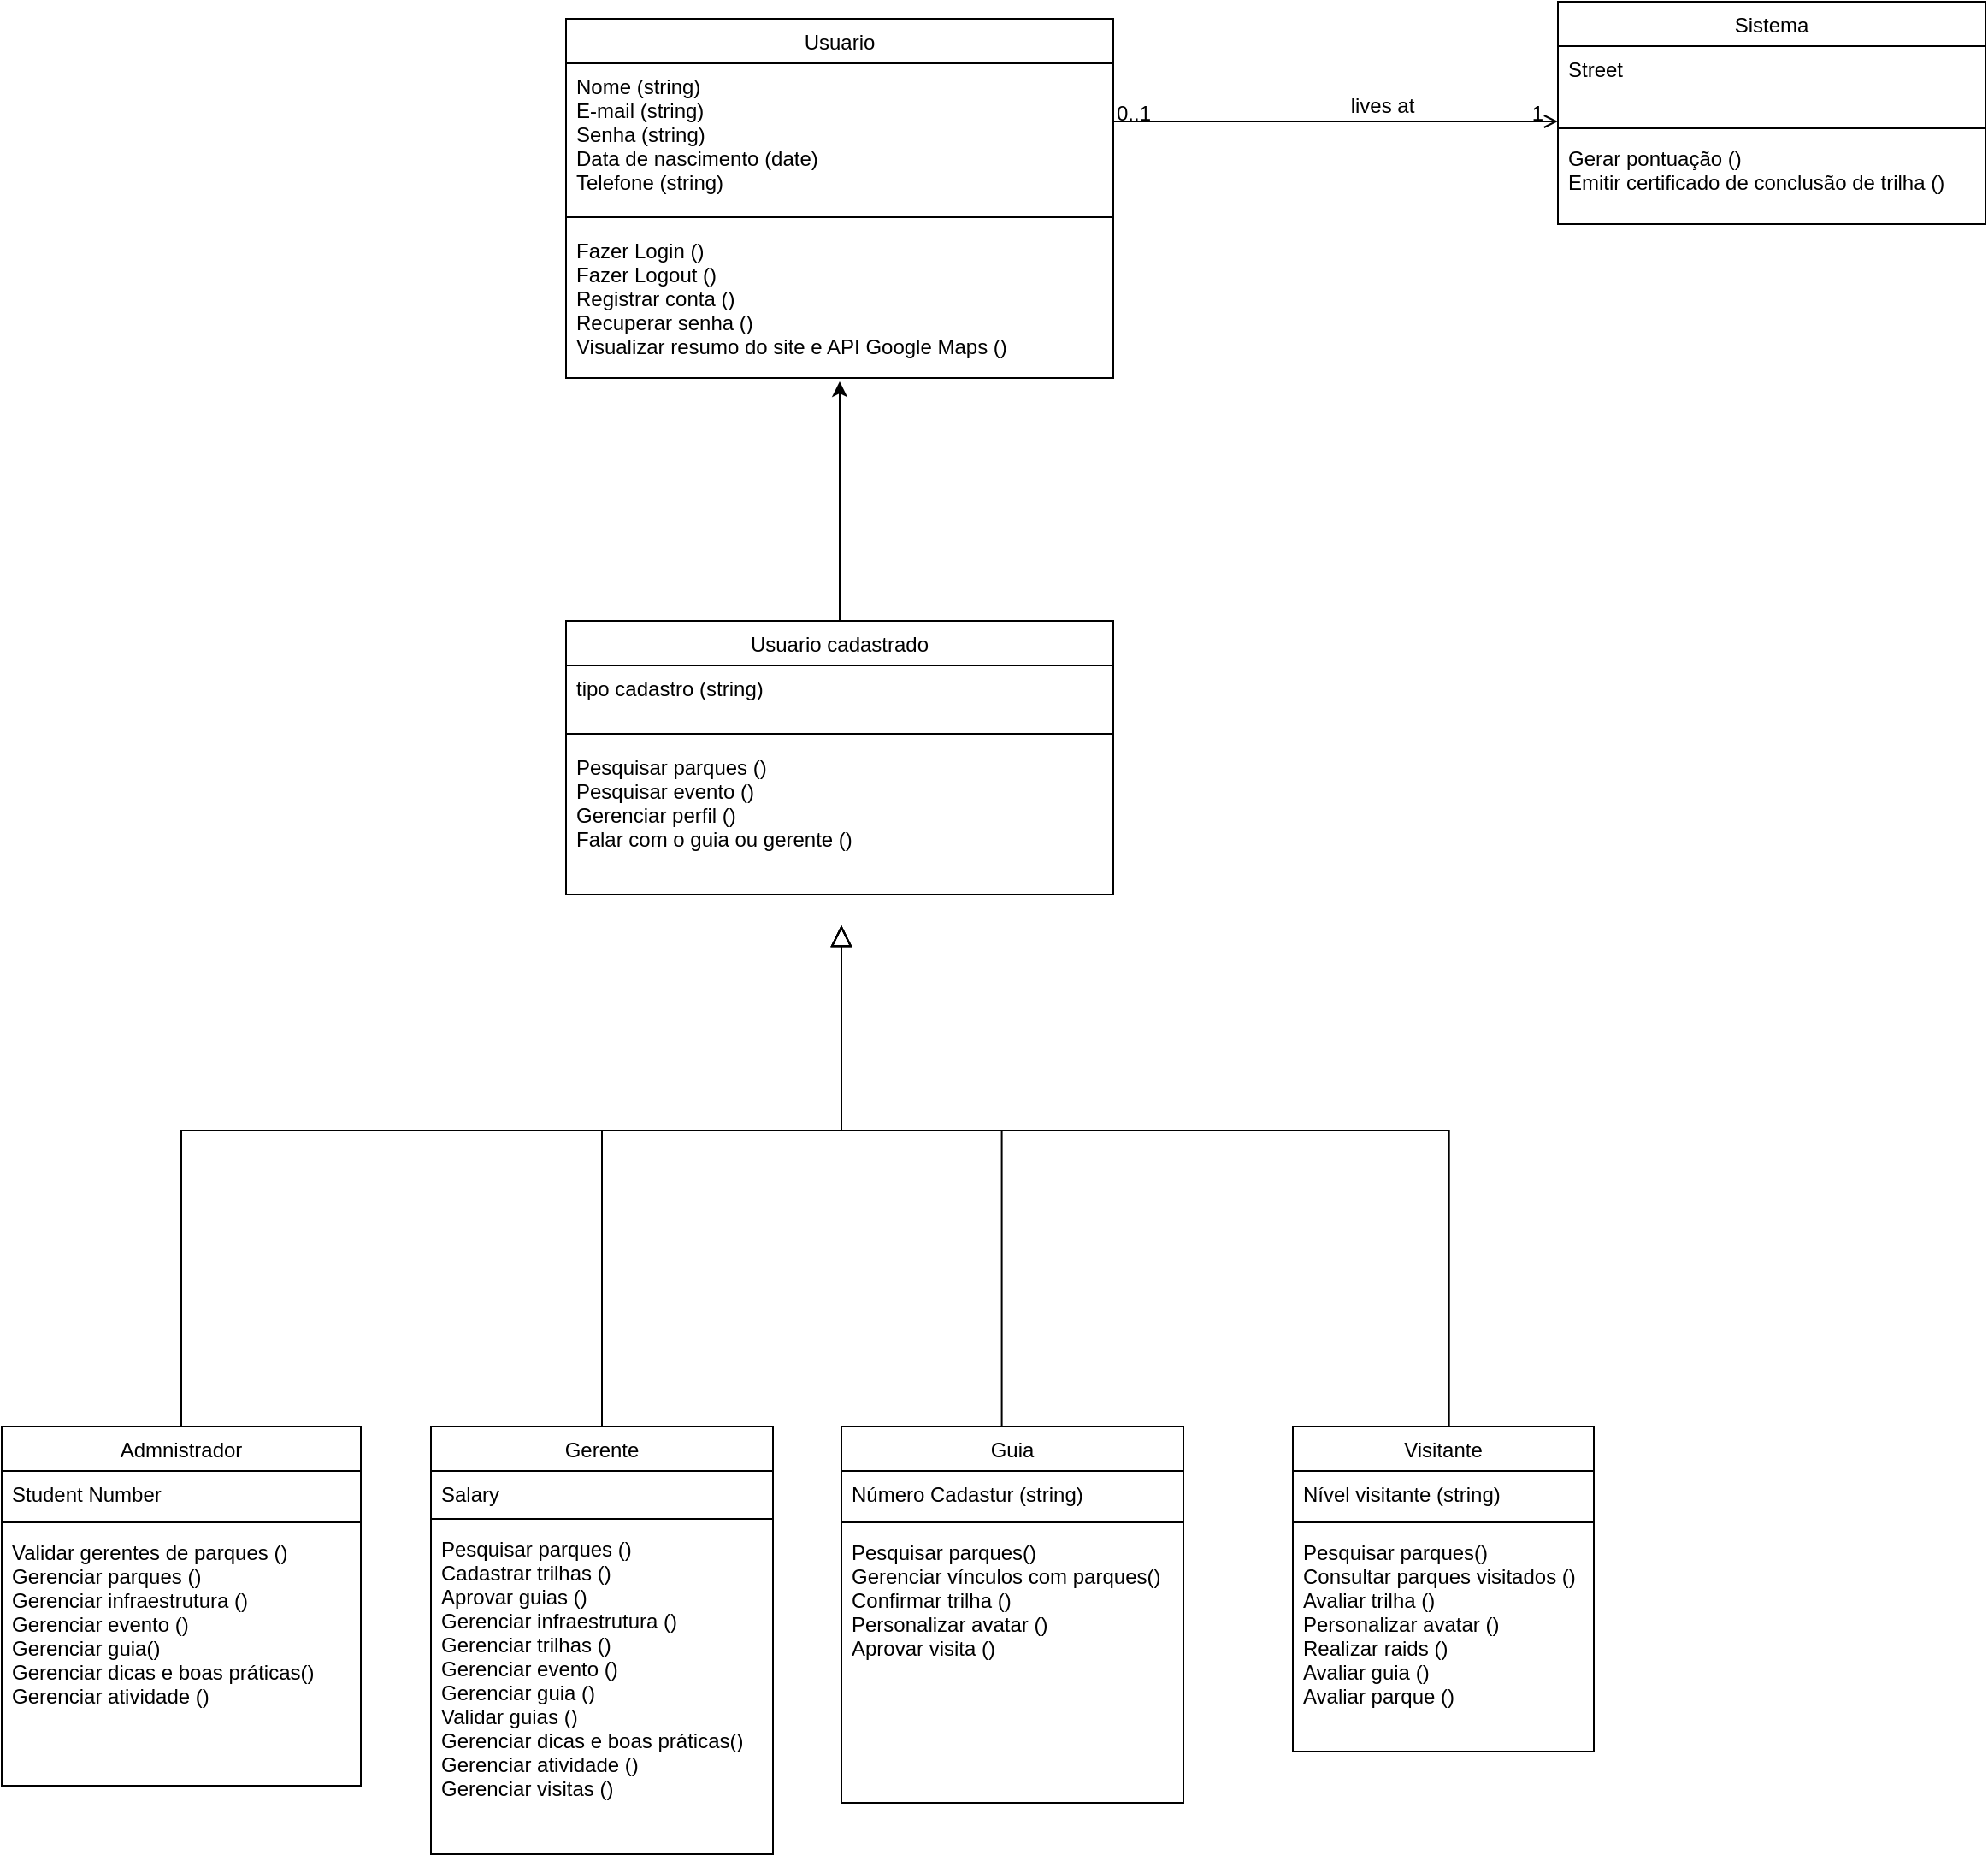 <mxfile version="24.8.1">
  <diagram id="C5RBs43oDa-KdzZeNtuy" name="Page-1">
    <mxGraphModel dx="2253" dy="755" grid="1" gridSize="10" guides="1" tooltips="1" connect="1" arrows="1" fold="1" page="1" pageScale="1" pageWidth="827" pageHeight="1169" math="0" shadow="0">
      <root>
        <mxCell id="WIyWlLk6GJQsqaUBKTNV-0" />
        <mxCell id="WIyWlLk6GJQsqaUBKTNV-1" parent="WIyWlLk6GJQsqaUBKTNV-0" />
        <mxCell id="zkfFHV4jXpPFQw0GAbJ--0" value="Usuario" style="swimlane;fontStyle=0;align=center;verticalAlign=top;childLayout=stackLayout;horizontal=1;startSize=26;horizontalStack=0;resizeParent=1;resizeLast=0;collapsible=1;marginBottom=0;rounded=0;shadow=0;strokeWidth=1;" parent="WIyWlLk6GJQsqaUBKTNV-1" vertex="1">
          <mxGeometry y="30" width="320" height="210" as="geometry">
            <mxRectangle x="230" y="140" width="160" height="26" as="alternateBounds" />
          </mxGeometry>
        </mxCell>
        <mxCell id="zkfFHV4jXpPFQw0GAbJ--1" value="Nome (string)&#xa;E-mail (string)&#xa;Senha (string)&#xa;Data de nascimento (date)&#xa;Telefone (string)&#xa;&#xa;&#xa;" style="text;align=left;verticalAlign=top;spacingLeft=4;spacingRight=4;overflow=hidden;rotatable=0;points=[[0,0.5],[1,0.5]];portConstraint=eastwest;" parent="zkfFHV4jXpPFQw0GAbJ--0" vertex="1">
          <mxGeometry y="26" width="320" height="84" as="geometry" />
        </mxCell>
        <mxCell id="zkfFHV4jXpPFQw0GAbJ--4" value="" style="line;html=1;strokeWidth=1;align=left;verticalAlign=middle;spacingTop=-1;spacingLeft=3;spacingRight=3;rotatable=0;labelPosition=right;points=[];portConstraint=eastwest;" parent="zkfFHV4jXpPFQw0GAbJ--0" vertex="1">
          <mxGeometry y="110" width="320" height="12" as="geometry" />
        </mxCell>
        <mxCell id="zkfFHV4jXpPFQw0GAbJ--5" value="Fazer Login ()&#xa;Fazer Logout ()&#xa;Registrar conta ()&#xa;Recuperar senha ()&#xa;Visualizar resumo do site e API Google Maps ()" style="text;align=left;verticalAlign=top;spacingLeft=4;spacingRight=4;overflow=hidden;rotatable=0;points=[[0,0.5],[1,0.5]];portConstraint=eastwest;" parent="zkfFHV4jXpPFQw0GAbJ--0" vertex="1">
          <mxGeometry y="122" width="320" height="88" as="geometry" />
        </mxCell>
        <mxCell id="zkfFHV4jXpPFQw0GAbJ--6" value="Admnistrador" style="swimlane;fontStyle=0;align=center;verticalAlign=top;childLayout=stackLayout;horizontal=1;startSize=26;horizontalStack=0;resizeParent=1;resizeLast=0;collapsible=1;marginBottom=0;rounded=0;shadow=0;strokeWidth=1;" parent="WIyWlLk6GJQsqaUBKTNV-1" vertex="1">
          <mxGeometry x="-330" y="853" width="210" height="210" as="geometry">
            <mxRectangle x="130" y="380" width="160" height="26" as="alternateBounds" />
          </mxGeometry>
        </mxCell>
        <mxCell id="zkfFHV4jXpPFQw0GAbJ--7" value="Student Number" style="text;align=left;verticalAlign=top;spacingLeft=4;spacingRight=4;overflow=hidden;rotatable=0;points=[[0,0.5],[1,0.5]];portConstraint=eastwest;" parent="zkfFHV4jXpPFQw0GAbJ--6" vertex="1">
          <mxGeometry y="26" width="210" height="26" as="geometry" />
        </mxCell>
        <mxCell id="zkfFHV4jXpPFQw0GAbJ--9" value="" style="line;html=1;strokeWidth=1;align=left;verticalAlign=middle;spacingTop=-1;spacingLeft=3;spacingRight=3;rotatable=0;labelPosition=right;points=[];portConstraint=eastwest;" parent="zkfFHV4jXpPFQw0GAbJ--6" vertex="1">
          <mxGeometry y="52" width="210" height="8" as="geometry" />
        </mxCell>
        <mxCell id="zkfFHV4jXpPFQw0GAbJ--10" value="Validar gerentes de parques ()&#xa;Gerenciar parques ()&#xa;Gerenciar infraestrutura ()&#xa;Gerenciar evento ()&#xa;Gerenciar guia()&#xa;Gerenciar dicas e boas práticas()&#xa;Gerenciar atividade ()" style="text;align=left;verticalAlign=top;spacingLeft=4;spacingRight=4;overflow=hidden;rotatable=0;points=[[0,0.5],[1,0.5]];portConstraint=eastwest;fontStyle=0" parent="zkfFHV4jXpPFQw0GAbJ--6" vertex="1">
          <mxGeometry y="60" width="210" height="150" as="geometry" />
        </mxCell>
        <mxCell id="_mwRlguWgcrO2A1YqUax-20" style="edgeStyle=elbowEdgeStyle;rounded=0;orthogonalLoop=1;jettySize=auto;elbow=vertical;html=1;exitX=0.5;exitY=0;exitDx=0;exitDy=0;endSize=10;endArrow=block;endFill=0;" parent="WIyWlLk6GJQsqaUBKTNV-1" source="zkfFHV4jXpPFQw0GAbJ--13" edge="1">
          <mxGeometry relative="1" as="geometry">
            <mxPoint x="161" y="560" as="targetPoint" />
            <mxPoint x="21" y="738" as="sourcePoint" />
            <Array as="points">
              <mxPoint x="81" y="680" />
            </Array>
          </mxGeometry>
        </mxCell>
        <mxCell id="zkfFHV4jXpPFQw0GAbJ--13" value="Gerente" style="swimlane;fontStyle=0;align=center;verticalAlign=top;childLayout=stackLayout;horizontal=1;startSize=26;horizontalStack=0;resizeParent=1;resizeLast=0;collapsible=1;marginBottom=0;rounded=0;shadow=0;strokeWidth=1;" parent="WIyWlLk6GJQsqaUBKTNV-1" vertex="1">
          <mxGeometry x="-79" y="853" width="200" height="250" as="geometry">
            <mxRectangle x="340" y="380" width="170" height="26" as="alternateBounds" />
          </mxGeometry>
        </mxCell>
        <mxCell id="zkfFHV4jXpPFQw0GAbJ--14" value="Salary" style="text;align=left;verticalAlign=top;spacingLeft=4;spacingRight=4;overflow=hidden;rotatable=0;points=[[0,0.5],[1,0.5]];portConstraint=eastwest;" parent="zkfFHV4jXpPFQw0GAbJ--13" vertex="1">
          <mxGeometry y="26" width="200" height="24" as="geometry" />
        </mxCell>
        <mxCell id="zkfFHV4jXpPFQw0GAbJ--15" value="" style="line;html=1;strokeWidth=1;align=left;verticalAlign=middle;spacingTop=-1;spacingLeft=3;spacingRight=3;rotatable=0;labelPosition=right;points=[];portConstraint=eastwest;" parent="zkfFHV4jXpPFQw0GAbJ--13" vertex="1">
          <mxGeometry y="50" width="200" height="8" as="geometry" />
        </mxCell>
        <mxCell id="_mwRlguWgcrO2A1YqUax-22" value="Pesquisar parques ()&#xa;Cadastrar trilhas ()&#xa;Aprovar guias ()&#xa;Gerenciar infraestrutura ()&#xa;Gerenciar trilhas ()&#xa;Gerenciar evento ()&#xa;Gerenciar guia ()&#xa;Validar guias ()&#xa;Gerenciar dicas e boas práticas()&#xa;Gerenciar atividade ()&#xa;Gerenciar visitas ()" style="text;align=left;verticalAlign=top;spacingLeft=4;spacingRight=4;overflow=hidden;rotatable=0;points=[[0,0.5],[1,0.5]];portConstraint=eastwest;" parent="zkfFHV4jXpPFQw0GAbJ--13" vertex="1">
          <mxGeometry y="58" width="200" height="192" as="geometry" />
        </mxCell>
        <mxCell id="zkfFHV4jXpPFQw0GAbJ--17" value="Sistema" style="swimlane;fontStyle=0;align=center;verticalAlign=top;childLayout=stackLayout;horizontal=1;startSize=26;horizontalStack=0;resizeParent=1;resizeLast=0;collapsible=1;marginBottom=0;rounded=0;shadow=0;strokeWidth=1;" parent="WIyWlLk6GJQsqaUBKTNV-1" vertex="1">
          <mxGeometry x="580" y="20" width="250" height="130" as="geometry">
            <mxRectangle x="550" y="140" width="160" height="26" as="alternateBounds" />
          </mxGeometry>
        </mxCell>
        <mxCell id="zkfFHV4jXpPFQw0GAbJ--18" value="Street" style="text;align=left;verticalAlign=top;spacingLeft=4;spacingRight=4;overflow=hidden;rotatable=0;points=[[0,0.5],[1,0.5]];portConstraint=eastwest;" parent="zkfFHV4jXpPFQw0GAbJ--17" vertex="1">
          <mxGeometry y="26" width="250" height="44" as="geometry" />
        </mxCell>
        <mxCell id="zkfFHV4jXpPFQw0GAbJ--23" value="" style="line;html=1;strokeWidth=1;align=left;verticalAlign=middle;spacingTop=-1;spacingLeft=3;spacingRight=3;rotatable=0;labelPosition=right;points=[];portConstraint=eastwest;" parent="zkfFHV4jXpPFQw0GAbJ--17" vertex="1">
          <mxGeometry y="70" width="250" height="8" as="geometry" />
        </mxCell>
        <mxCell id="zkfFHV4jXpPFQw0GAbJ--24" value="Gerar pontuação ()&#xa;Emitir certificado de conclusão de trilha ()" style="text;align=left;verticalAlign=top;spacingLeft=4;spacingRight=4;overflow=hidden;rotatable=0;points=[[0,0.5],[1,0.5]];portConstraint=eastwest;" parent="zkfFHV4jXpPFQw0GAbJ--17" vertex="1">
          <mxGeometry y="78" width="250" height="52" as="geometry" />
        </mxCell>
        <mxCell id="zkfFHV4jXpPFQw0GAbJ--26" value="" style="endArrow=open;shadow=0;strokeWidth=1;rounded=0;curved=0;endFill=1;edgeStyle=elbowEdgeStyle;elbow=vertical;" parent="WIyWlLk6GJQsqaUBKTNV-1" source="zkfFHV4jXpPFQw0GAbJ--0" target="zkfFHV4jXpPFQw0GAbJ--17" edge="1">
          <mxGeometry x="0.5" y="41" relative="1" as="geometry">
            <mxPoint x="380" y="192" as="sourcePoint" />
            <mxPoint x="540" y="192" as="targetPoint" />
            <mxPoint x="-40" y="32" as="offset" />
          </mxGeometry>
        </mxCell>
        <mxCell id="zkfFHV4jXpPFQw0GAbJ--27" value="0..1" style="resizable=0;align=left;verticalAlign=bottom;labelBackgroundColor=none;fontSize=12;" parent="zkfFHV4jXpPFQw0GAbJ--26" connectable="0" vertex="1">
          <mxGeometry x="-1" relative="1" as="geometry">
            <mxPoint y="4" as="offset" />
          </mxGeometry>
        </mxCell>
        <mxCell id="zkfFHV4jXpPFQw0GAbJ--28" value="1" style="resizable=0;align=right;verticalAlign=bottom;labelBackgroundColor=none;fontSize=12;" parent="zkfFHV4jXpPFQw0GAbJ--26" connectable="0" vertex="1">
          <mxGeometry x="1" relative="1" as="geometry">
            <mxPoint x="-7" y="4" as="offset" />
          </mxGeometry>
        </mxCell>
        <mxCell id="zkfFHV4jXpPFQw0GAbJ--29" value="lives at" style="text;html=1;resizable=0;points=[];;align=center;verticalAlign=middle;labelBackgroundColor=none;rounded=0;shadow=0;strokeWidth=1;fontSize=12;" parent="zkfFHV4jXpPFQw0GAbJ--26" vertex="1" connectable="0">
          <mxGeometry x="0.5" y="49" relative="1" as="geometry">
            <mxPoint x="-38" y="40" as="offset" />
          </mxGeometry>
        </mxCell>
        <mxCell id="_mwRlguWgcrO2A1YqUax-17" style="edgeStyle=elbowEdgeStyle;rounded=0;orthogonalLoop=1;jettySize=auto;html=1;exitX=0.469;exitY=0.016;exitDx=0;exitDy=0;endArrow=block;endFill=0;endSize=10;exitPerimeter=0;elbow=vertical;" parent="WIyWlLk6GJQsqaUBKTNV-1" source="_mwRlguWgcrO2A1YqUax-0" edge="1">
          <mxGeometry relative="1" as="geometry">
            <mxPoint x="161" y="560" as="targetPoint" />
            <mxPoint x="231" y="614" as="sourcePoint" />
            <Array as="points">
              <mxPoint x="201" y="680" />
            </Array>
          </mxGeometry>
        </mxCell>
        <mxCell id="_mwRlguWgcrO2A1YqUax-0" value="Guia" style="swimlane;fontStyle=0;align=center;verticalAlign=top;childLayout=stackLayout;horizontal=1;startSize=26;horizontalStack=0;resizeParent=1;resizeLast=0;collapsible=1;marginBottom=0;rounded=0;shadow=0;strokeWidth=1;" parent="WIyWlLk6GJQsqaUBKTNV-1" vertex="1">
          <mxGeometry x="161" y="853" width="200" height="220" as="geometry">
            <mxRectangle x="340" y="380" width="170" height="26" as="alternateBounds" />
          </mxGeometry>
        </mxCell>
        <mxCell id="_mwRlguWgcrO2A1YqUax-1" value="Número Cadastur (string)" style="text;align=left;verticalAlign=top;spacingLeft=4;spacingRight=4;overflow=hidden;rotatable=0;points=[[0,0.5],[1,0.5]];portConstraint=eastwest;" parent="_mwRlguWgcrO2A1YqUax-0" vertex="1">
          <mxGeometry y="26" width="200" height="26" as="geometry" />
        </mxCell>
        <mxCell id="_mwRlguWgcrO2A1YqUax-2" value="" style="line;html=1;strokeWidth=1;align=left;verticalAlign=middle;spacingTop=-1;spacingLeft=3;spacingRight=3;rotatable=0;labelPosition=right;points=[];portConstraint=eastwest;" parent="_mwRlguWgcrO2A1YqUax-0" vertex="1">
          <mxGeometry y="52" width="200" height="8" as="geometry" />
        </mxCell>
        <mxCell id="_mwRlguWgcrO2A1YqUax-23" value="Pesquisar parques()&#xa;Gerenciar vínculos com parques()&#xa;Confirmar trilha ()&#xa;Personalizar avatar ()&#xa;Aprovar visita ()" style="text;align=left;verticalAlign=top;spacingLeft=4;spacingRight=4;overflow=hidden;rotatable=0;points=[[0,0.5],[1,0.5]];portConstraint=eastwest;" parent="_mwRlguWgcrO2A1YqUax-0" vertex="1">
          <mxGeometry y="60" width="200" height="160" as="geometry" />
        </mxCell>
        <mxCell id="_mwRlguWgcrO2A1YqUax-19" style="edgeStyle=elbowEdgeStyle;rounded=0;orthogonalLoop=1;jettySize=auto;html=1;exitX=0.519;exitY=0.003;exitDx=0;exitDy=0;endSize=10;endArrow=block;endFill=0;exitPerimeter=0;elbow=vertical;" parent="WIyWlLk6GJQsqaUBKTNV-1" source="_mwRlguWgcrO2A1YqUax-3" edge="1">
          <mxGeometry relative="1" as="geometry">
            <mxPoint x="161" y="560" as="targetPoint" />
            <mxPoint x="415" y="614" as="sourcePoint" />
            <Array as="points">
              <mxPoint x="291" y="680" />
            </Array>
          </mxGeometry>
        </mxCell>
        <mxCell id="_mwRlguWgcrO2A1YqUax-3" value="Visitante" style="swimlane;fontStyle=0;align=center;verticalAlign=top;childLayout=stackLayout;horizontal=1;startSize=26;horizontalStack=0;resizeParent=1;resizeLast=0;collapsible=1;marginBottom=0;rounded=0;shadow=0;strokeWidth=1;" parent="WIyWlLk6GJQsqaUBKTNV-1" vertex="1">
          <mxGeometry x="425" y="853" width="176" height="190" as="geometry">
            <mxRectangle x="340" y="380" width="170" height="26" as="alternateBounds" />
          </mxGeometry>
        </mxCell>
        <mxCell id="_mwRlguWgcrO2A1YqUax-4" value="Nível visitante (string)" style="text;align=left;verticalAlign=top;spacingLeft=4;spacingRight=4;overflow=hidden;rotatable=0;points=[[0,0.5],[1,0.5]];portConstraint=eastwest;" parent="_mwRlguWgcrO2A1YqUax-3" vertex="1">
          <mxGeometry y="26" width="176" height="26" as="geometry" />
        </mxCell>
        <mxCell id="_mwRlguWgcrO2A1YqUax-5" value="" style="line;html=1;strokeWidth=1;align=left;verticalAlign=middle;spacingTop=-1;spacingLeft=3;spacingRight=3;rotatable=0;labelPosition=right;points=[];portConstraint=eastwest;" parent="_mwRlguWgcrO2A1YqUax-3" vertex="1">
          <mxGeometry y="52" width="176" height="8" as="geometry" />
        </mxCell>
        <mxCell id="_mwRlguWgcrO2A1YqUax-24" value="Pesquisar parques()&#xa;Consultar parques visitados ()&#xa;Avaliar trilha ()&#xa;Personalizar avatar ()&#xa;Realizar raids ()&#xa;Avaliar guia ()&#xa;Avaliar parque ()" style="text;align=left;verticalAlign=top;spacingLeft=4;spacingRight=4;overflow=hidden;rotatable=0;points=[[0,0.5],[1,0.5]];portConstraint=eastwest;" parent="_mwRlguWgcrO2A1YqUax-3" vertex="1">
          <mxGeometry y="60" width="176" height="130" as="geometry" />
        </mxCell>
        <mxCell id="_mwRlguWgcrO2A1YqUax-21" style="edgeStyle=elbowEdgeStyle;rounded=0;orthogonalLoop=1;jettySize=auto;elbow=vertical;html=1;exitX=0.5;exitY=0;exitDx=0;exitDy=0;endSize=10;endArrow=block;endFill=0;" parent="WIyWlLk6GJQsqaUBKTNV-1" source="zkfFHV4jXpPFQw0GAbJ--6" edge="1">
          <mxGeometry relative="1" as="geometry">
            <mxPoint x="161" y="560" as="targetPoint" />
            <mxPoint x="20.72" y="737.72" as="sourcePoint" />
            <Array as="points">
              <mxPoint x="-29" y="680" />
            </Array>
          </mxGeometry>
        </mxCell>
        <mxCell id="iEpAgc83liCKtXyp-AX7-7" style="edgeStyle=orthogonalEdgeStyle;rounded=0;orthogonalLoop=1;jettySize=auto;html=1;" edge="1" parent="WIyWlLk6GJQsqaUBKTNV-1" source="iEpAgc83liCKtXyp-AX7-0">
          <mxGeometry relative="1" as="geometry">
            <mxPoint x="160" y="242" as="targetPoint" />
          </mxGeometry>
        </mxCell>
        <mxCell id="iEpAgc83liCKtXyp-AX7-0" value="Usuario cadastrado" style="swimlane;fontStyle=0;align=center;verticalAlign=top;childLayout=stackLayout;horizontal=1;startSize=26;horizontalStack=0;resizeParent=1;resizeLast=0;collapsible=1;marginBottom=0;rounded=0;shadow=0;strokeWidth=1;" vertex="1" parent="WIyWlLk6GJQsqaUBKTNV-1">
          <mxGeometry y="382" width="320" height="160" as="geometry">
            <mxRectangle x="230" y="140" width="160" height="26" as="alternateBounds" />
          </mxGeometry>
        </mxCell>
        <mxCell id="iEpAgc83liCKtXyp-AX7-1" value="tipo cadastro (string)&#xa;&#xa;" style="text;align=left;verticalAlign=top;spacingLeft=4;spacingRight=4;overflow=hidden;rotatable=0;points=[[0,0.5],[1,0.5]];portConstraint=eastwest;" vertex="1" parent="iEpAgc83liCKtXyp-AX7-0">
          <mxGeometry y="26" width="320" height="34" as="geometry" />
        </mxCell>
        <mxCell id="iEpAgc83liCKtXyp-AX7-2" value="" style="line;html=1;strokeWidth=1;align=left;verticalAlign=middle;spacingTop=-1;spacingLeft=3;spacingRight=3;rotatable=0;labelPosition=right;points=[];portConstraint=eastwest;" vertex="1" parent="iEpAgc83liCKtXyp-AX7-0">
          <mxGeometry y="60" width="320" height="12" as="geometry" />
        </mxCell>
        <mxCell id="iEpAgc83liCKtXyp-AX7-3" value="Pesquisar parques ()&#xa;Pesquisar evento ()&#xa;Gerenciar perfil ()&#xa;Falar com o guia ou gerente ()" style="text;align=left;verticalAlign=top;spacingLeft=4;spacingRight=4;overflow=hidden;rotatable=0;points=[[0,0.5],[1,0.5]];portConstraint=eastwest;" vertex="1" parent="iEpAgc83liCKtXyp-AX7-0">
          <mxGeometry y="72" width="320" height="88" as="geometry" />
        </mxCell>
      </root>
    </mxGraphModel>
  </diagram>
</mxfile>
